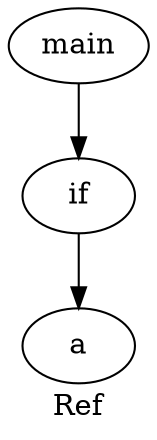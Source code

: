 digraph grafo {
  label="Ref";
  88167088652352 [ label="main" ];
  88167088652352 -> 88167088652448;
  88167088652448 [ label="if" ];
  88167088652448 -> 88167088652400;
  88167088652400 [ label="a" ];
}

